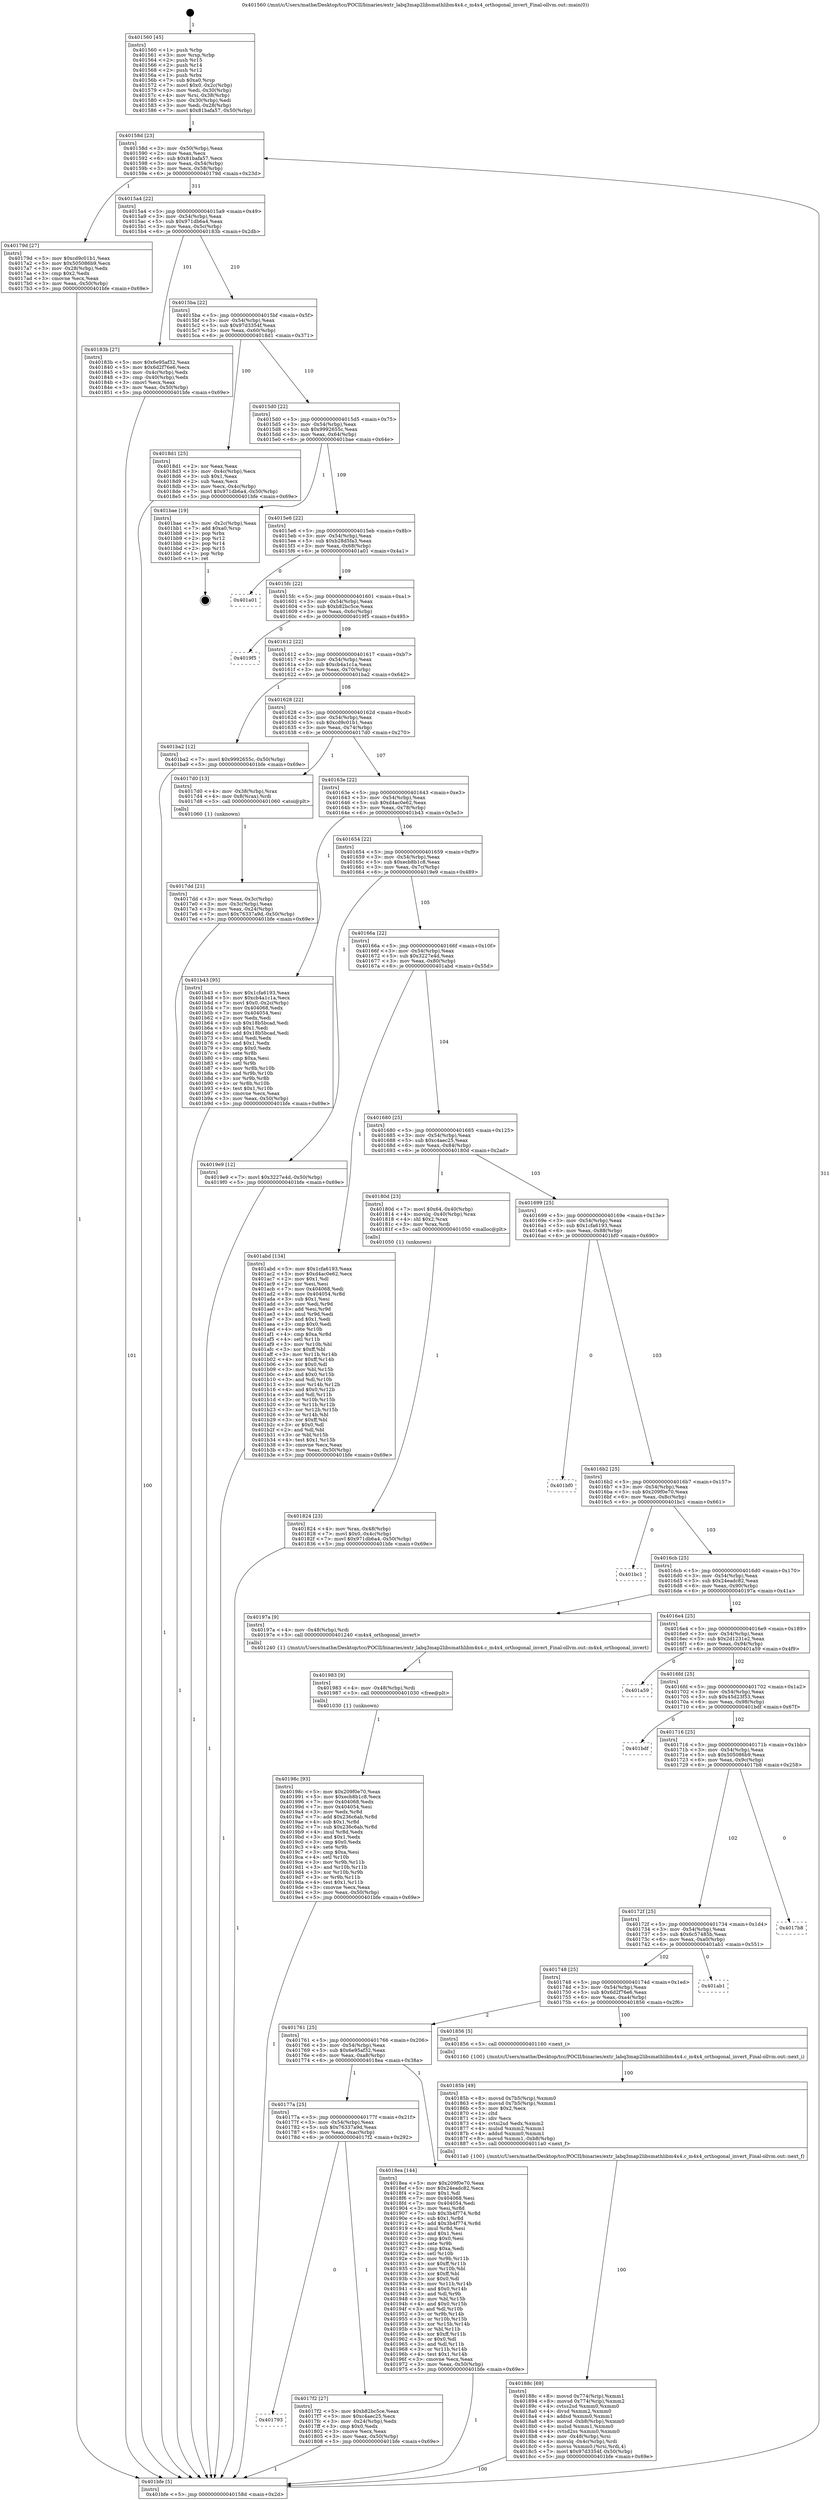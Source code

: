 digraph "0x401560" {
  label = "0x401560 (/mnt/c/Users/mathe/Desktop/tcc/POCII/binaries/extr_labq3map2libsmathlibm4x4.c_m4x4_orthogonal_invert_Final-ollvm.out::main(0))"
  labelloc = "t"
  node[shape=record]

  Entry [label="",width=0.3,height=0.3,shape=circle,fillcolor=black,style=filled]
  "0x40158d" [label="{
     0x40158d [23]\l
     | [instrs]\l
     &nbsp;&nbsp;0x40158d \<+3\>: mov -0x50(%rbp),%eax\l
     &nbsp;&nbsp;0x401590 \<+2\>: mov %eax,%ecx\l
     &nbsp;&nbsp;0x401592 \<+6\>: sub $0x81bafa57,%ecx\l
     &nbsp;&nbsp;0x401598 \<+3\>: mov %eax,-0x54(%rbp)\l
     &nbsp;&nbsp;0x40159b \<+3\>: mov %ecx,-0x58(%rbp)\l
     &nbsp;&nbsp;0x40159e \<+6\>: je 000000000040179d \<main+0x23d\>\l
  }"]
  "0x40179d" [label="{
     0x40179d [27]\l
     | [instrs]\l
     &nbsp;&nbsp;0x40179d \<+5\>: mov $0xcd9c01b1,%eax\l
     &nbsp;&nbsp;0x4017a2 \<+5\>: mov $0x505086b9,%ecx\l
     &nbsp;&nbsp;0x4017a7 \<+3\>: mov -0x28(%rbp),%edx\l
     &nbsp;&nbsp;0x4017aa \<+3\>: cmp $0x2,%edx\l
     &nbsp;&nbsp;0x4017ad \<+3\>: cmovne %ecx,%eax\l
     &nbsp;&nbsp;0x4017b0 \<+3\>: mov %eax,-0x50(%rbp)\l
     &nbsp;&nbsp;0x4017b3 \<+5\>: jmp 0000000000401bfe \<main+0x69e\>\l
  }"]
  "0x4015a4" [label="{
     0x4015a4 [22]\l
     | [instrs]\l
     &nbsp;&nbsp;0x4015a4 \<+5\>: jmp 00000000004015a9 \<main+0x49\>\l
     &nbsp;&nbsp;0x4015a9 \<+3\>: mov -0x54(%rbp),%eax\l
     &nbsp;&nbsp;0x4015ac \<+5\>: sub $0x971db6a4,%eax\l
     &nbsp;&nbsp;0x4015b1 \<+3\>: mov %eax,-0x5c(%rbp)\l
     &nbsp;&nbsp;0x4015b4 \<+6\>: je 000000000040183b \<main+0x2db\>\l
  }"]
  "0x401bfe" [label="{
     0x401bfe [5]\l
     | [instrs]\l
     &nbsp;&nbsp;0x401bfe \<+5\>: jmp 000000000040158d \<main+0x2d\>\l
  }"]
  "0x401560" [label="{
     0x401560 [45]\l
     | [instrs]\l
     &nbsp;&nbsp;0x401560 \<+1\>: push %rbp\l
     &nbsp;&nbsp;0x401561 \<+3\>: mov %rsp,%rbp\l
     &nbsp;&nbsp;0x401564 \<+2\>: push %r15\l
     &nbsp;&nbsp;0x401566 \<+2\>: push %r14\l
     &nbsp;&nbsp;0x401568 \<+2\>: push %r12\l
     &nbsp;&nbsp;0x40156a \<+1\>: push %rbx\l
     &nbsp;&nbsp;0x40156b \<+7\>: sub $0xa0,%rsp\l
     &nbsp;&nbsp;0x401572 \<+7\>: movl $0x0,-0x2c(%rbp)\l
     &nbsp;&nbsp;0x401579 \<+3\>: mov %edi,-0x30(%rbp)\l
     &nbsp;&nbsp;0x40157c \<+4\>: mov %rsi,-0x38(%rbp)\l
     &nbsp;&nbsp;0x401580 \<+3\>: mov -0x30(%rbp),%edi\l
     &nbsp;&nbsp;0x401583 \<+3\>: mov %edi,-0x28(%rbp)\l
     &nbsp;&nbsp;0x401586 \<+7\>: movl $0x81bafa57,-0x50(%rbp)\l
  }"]
  Exit [label="",width=0.3,height=0.3,shape=circle,fillcolor=black,style=filled,peripheries=2]
  "0x40183b" [label="{
     0x40183b [27]\l
     | [instrs]\l
     &nbsp;&nbsp;0x40183b \<+5\>: mov $0x6e95af32,%eax\l
     &nbsp;&nbsp;0x401840 \<+5\>: mov $0x6d2f76e6,%ecx\l
     &nbsp;&nbsp;0x401845 \<+3\>: mov -0x4c(%rbp),%edx\l
     &nbsp;&nbsp;0x401848 \<+3\>: cmp -0x40(%rbp),%edx\l
     &nbsp;&nbsp;0x40184b \<+3\>: cmovl %ecx,%eax\l
     &nbsp;&nbsp;0x40184e \<+3\>: mov %eax,-0x50(%rbp)\l
     &nbsp;&nbsp;0x401851 \<+5\>: jmp 0000000000401bfe \<main+0x69e\>\l
  }"]
  "0x4015ba" [label="{
     0x4015ba [22]\l
     | [instrs]\l
     &nbsp;&nbsp;0x4015ba \<+5\>: jmp 00000000004015bf \<main+0x5f\>\l
     &nbsp;&nbsp;0x4015bf \<+3\>: mov -0x54(%rbp),%eax\l
     &nbsp;&nbsp;0x4015c2 \<+5\>: sub $0x97d3354f,%eax\l
     &nbsp;&nbsp;0x4015c7 \<+3\>: mov %eax,-0x60(%rbp)\l
     &nbsp;&nbsp;0x4015ca \<+6\>: je 00000000004018d1 \<main+0x371\>\l
  }"]
  "0x40198c" [label="{
     0x40198c [93]\l
     | [instrs]\l
     &nbsp;&nbsp;0x40198c \<+5\>: mov $0x209f0e70,%eax\l
     &nbsp;&nbsp;0x401991 \<+5\>: mov $0xecb8b1c8,%ecx\l
     &nbsp;&nbsp;0x401996 \<+7\>: mov 0x404068,%edx\l
     &nbsp;&nbsp;0x40199d \<+7\>: mov 0x404054,%esi\l
     &nbsp;&nbsp;0x4019a4 \<+3\>: mov %edx,%r8d\l
     &nbsp;&nbsp;0x4019a7 \<+7\>: add $0x236c6ab,%r8d\l
     &nbsp;&nbsp;0x4019ae \<+4\>: sub $0x1,%r8d\l
     &nbsp;&nbsp;0x4019b2 \<+7\>: sub $0x236c6ab,%r8d\l
     &nbsp;&nbsp;0x4019b9 \<+4\>: imul %r8d,%edx\l
     &nbsp;&nbsp;0x4019bd \<+3\>: and $0x1,%edx\l
     &nbsp;&nbsp;0x4019c0 \<+3\>: cmp $0x0,%edx\l
     &nbsp;&nbsp;0x4019c3 \<+4\>: sete %r9b\l
     &nbsp;&nbsp;0x4019c7 \<+3\>: cmp $0xa,%esi\l
     &nbsp;&nbsp;0x4019ca \<+4\>: setl %r10b\l
     &nbsp;&nbsp;0x4019ce \<+3\>: mov %r9b,%r11b\l
     &nbsp;&nbsp;0x4019d1 \<+3\>: and %r10b,%r11b\l
     &nbsp;&nbsp;0x4019d4 \<+3\>: xor %r10b,%r9b\l
     &nbsp;&nbsp;0x4019d7 \<+3\>: or %r9b,%r11b\l
     &nbsp;&nbsp;0x4019da \<+4\>: test $0x1,%r11b\l
     &nbsp;&nbsp;0x4019de \<+3\>: cmovne %ecx,%eax\l
     &nbsp;&nbsp;0x4019e1 \<+3\>: mov %eax,-0x50(%rbp)\l
     &nbsp;&nbsp;0x4019e4 \<+5\>: jmp 0000000000401bfe \<main+0x69e\>\l
  }"]
  "0x4018d1" [label="{
     0x4018d1 [25]\l
     | [instrs]\l
     &nbsp;&nbsp;0x4018d1 \<+2\>: xor %eax,%eax\l
     &nbsp;&nbsp;0x4018d3 \<+3\>: mov -0x4c(%rbp),%ecx\l
     &nbsp;&nbsp;0x4018d6 \<+3\>: sub $0x1,%eax\l
     &nbsp;&nbsp;0x4018d9 \<+2\>: sub %eax,%ecx\l
     &nbsp;&nbsp;0x4018db \<+3\>: mov %ecx,-0x4c(%rbp)\l
     &nbsp;&nbsp;0x4018de \<+7\>: movl $0x971db6a4,-0x50(%rbp)\l
     &nbsp;&nbsp;0x4018e5 \<+5\>: jmp 0000000000401bfe \<main+0x69e\>\l
  }"]
  "0x4015d0" [label="{
     0x4015d0 [22]\l
     | [instrs]\l
     &nbsp;&nbsp;0x4015d0 \<+5\>: jmp 00000000004015d5 \<main+0x75\>\l
     &nbsp;&nbsp;0x4015d5 \<+3\>: mov -0x54(%rbp),%eax\l
     &nbsp;&nbsp;0x4015d8 \<+5\>: sub $0x9992655c,%eax\l
     &nbsp;&nbsp;0x4015dd \<+3\>: mov %eax,-0x64(%rbp)\l
     &nbsp;&nbsp;0x4015e0 \<+6\>: je 0000000000401bae \<main+0x64e\>\l
  }"]
  "0x401983" [label="{
     0x401983 [9]\l
     | [instrs]\l
     &nbsp;&nbsp;0x401983 \<+4\>: mov -0x48(%rbp),%rdi\l
     &nbsp;&nbsp;0x401987 \<+5\>: call 0000000000401030 \<free@plt\>\l
     | [calls]\l
     &nbsp;&nbsp;0x401030 \{1\} (unknown)\l
  }"]
  "0x401bae" [label="{
     0x401bae [19]\l
     | [instrs]\l
     &nbsp;&nbsp;0x401bae \<+3\>: mov -0x2c(%rbp),%eax\l
     &nbsp;&nbsp;0x401bb1 \<+7\>: add $0xa0,%rsp\l
     &nbsp;&nbsp;0x401bb8 \<+1\>: pop %rbx\l
     &nbsp;&nbsp;0x401bb9 \<+2\>: pop %r12\l
     &nbsp;&nbsp;0x401bbb \<+2\>: pop %r14\l
     &nbsp;&nbsp;0x401bbd \<+2\>: pop %r15\l
     &nbsp;&nbsp;0x401bbf \<+1\>: pop %rbp\l
     &nbsp;&nbsp;0x401bc0 \<+1\>: ret\l
  }"]
  "0x4015e6" [label="{
     0x4015e6 [22]\l
     | [instrs]\l
     &nbsp;&nbsp;0x4015e6 \<+5\>: jmp 00000000004015eb \<main+0x8b\>\l
     &nbsp;&nbsp;0x4015eb \<+3\>: mov -0x54(%rbp),%eax\l
     &nbsp;&nbsp;0x4015ee \<+5\>: sub $0xb28d5fa3,%eax\l
     &nbsp;&nbsp;0x4015f3 \<+3\>: mov %eax,-0x68(%rbp)\l
     &nbsp;&nbsp;0x4015f6 \<+6\>: je 0000000000401a01 \<main+0x4a1\>\l
  }"]
  "0x40188c" [label="{
     0x40188c [69]\l
     | [instrs]\l
     &nbsp;&nbsp;0x40188c \<+8\>: movsd 0x774(%rip),%xmm1\l
     &nbsp;&nbsp;0x401894 \<+8\>: movsd 0x774(%rip),%xmm2\l
     &nbsp;&nbsp;0x40189c \<+4\>: cvtss2sd %xmm0,%xmm0\l
     &nbsp;&nbsp;0x4018a0 \<+4\>: divsd %xmm2,%xmm0\l
     &nbsp;&nbsp;0x4018a4 \<+4\>: addsd %xmm0,%xmm1\l
     &nbsp;&nbsp;0x4018a8 \<+8\>: movsd -0xb8(%rbp),%xmm0\l
     &nbsp;&nbsp;0x4018b0 \<+4\>: mulsd %xmm1,%xmm0\l
     &nbsp;&nbsp;0x4018b4 \<+4\>: cvtsd2ss %xmm0,%xmm0\l
     &nbsp;&nbsp;0x4018b8 \<+4\>: mov -0x48(%rbp),%rsi\l
     &nbsp;&nbsp;0x4018bc \<+4\>: movslq -0x4c(%rbp),%rdi\l
     &nbsp;&nbsp;0x4018c0 \<+5\>: movss %xmm0,(%rsi,%rdi,4)\l
     &nbsp;&nbsp;0x4018c5 \<+7\>: movl $0x97d3354f,-0x50(%rbp)\l
     &nbsp;&nbsp;0x4018cc \<+5\>: jmp 0000000000401bfe \<main+0x69e\>\l
  }"]
  "0x401a01" [label="{
     0x401a01\l
  }", style=dashed]
  "0x4015fc" [label="{
     0x4015fc [22]\l
     | [instrs]\l
     &nbsp;&nbsp;0x4015fc \<+5\>: jmp 0000000000401601 \<main+0xa1\>\l
     &nbsp;&nbsp;0x401601 \<+3\>: mov -0x54(%rbp),%eax\l
     &nbsp;&nbsp;0x401604 \<+5\>: sub $0xb82bc5ce,%eax\l
     &nbsp;&nbsp;0x401609 \<+3\>: mov %eax,-0x6c(%rbp)\l
     &nbsp;&nbsp;0x40160c \<+6\>: je 00000000004019f5 \<main+0x495\>\l
  }"]
  "0x40185b" [label="{
     0x40185b [49]\l
     | [instrs]\l
     &nbsp;&nbsp;0x40185b \<+8\>: movsd 0x7b5(%rip),%xmm0\l
     &nbsp;&nbsp;0x401863 \<+8\>: movsd 0x7b5(%rip),%xmm1\l
     &nbsp;&nbsp;0x40186b \<+5\>: mov $0x2,%ecx\l
     &nbsp;&nbsp;0x401870 \<+1\>: cltd\l
     &nbsp;&nbsp;0x401871 \<+2\>: idiv %ecx\l
     &nbsp;&nbsp;0x401873 \<+4\>: cvtsi2sd %edx,%xmm2\l
     &nbsp;&nbsp;0x401877 \<+4\>: mulsd %xmm2,%xmm1\l
     &nbsp;&nbsp;0x40187b \<+4\>: addsd %xmm0,%xmm1\l
     &nbsp;&nbsp;0x40187f \<+8\>: movsd %xmm1,-0xb8(%rbp)\l
     &nbsp;&nbsp;0x401887 \<+5\>: call 00000000004011a0 \<next_f\>\l
     | [calls]\l
     &nbsp;&nbsp;0x4011a0 \{100\} (/mnt/c/Users/mathe/Desktop/tcc/POCII/binaries/extr_labq3map2libsmathlibm4x4.c_m4x4_orthogonal_invert_Final-ollvm.out::next_f)\l
  }"]
  "0x4019f5" [label="{
     0x4019f5\l
  }", style=dashed]
  "0x401612" [label="{
     0x401612 [22]\l
     | [instrs]\l
     &nbsp;&nbsp;0x401612 \<+5\>: jmp 0000000000401617 \<main+0xb7\>\l
     &nbsp;&nbsp;0x401617 \<+3\>: mov -0x54(%rbp),%eax\l
     &nbsp;&nbsp;0x40161a \<+5\>: sub $0xcb4a1c1a,%eax\l
     &nbsp;&nbsp;0x40161f \<+3\>: mov %eax,-0x70(%rbp)\l
     &nbsp;&nbsp;0x401622 \<+6\>: je 0000000000401ba2 \<main+0x642\>\l
  }"]
  "0x401824" [label="{
     0x401824 [23]\l
     | [instrs]\l
     &nbsp;&nbsp;0x401824 \<+4\>: mov %rax,-0x48(%rbp)\l
     &nbsp;&nbsp;0x401828 \<+7\>: movl $0x0,-0x4c(%rbp)\l
     &nbsp;&nbsp;0x40182f \<+7\>: movl $0x971db6a4,-0x50(%rbp)\l
     &nbsp;&nbsp;0x401836 \<+5\>: jmp 0000000000401bfe \<main+0x69e\>\l
  }"]
  "0x401ba2" [label="{
     0x401ba2 [12]\l
     | [instrs]\l
     &nbsp;&nbsp;0x401ba2 \<+7\>: movl $0x9992655c,-0x50(%rbp)\l
     &nbsp;&nbsp;0x401ba9 \<+5\>: jmp 0000000000401bfe \<main+0x69e\>\l
  }"]
  "0x401628" [label="{
     0x401628 [22]\l
     | [instrs]\l
     &nbsp;&nbsp;0x401628 \<+5\>: jmp 000000000040162d \<main+0xcd\>\l
     &nbsp;&nbsp;0x40162d \<+3\>: mov -0x54(%rbp),%eax\l
     &nbsp;&nbsp;0x401630 \<+5\>: sub $0xcd9c01b1,%eax\l
     &nbsp;&nbsp;0x401635 \<+3\>: mov %eax,-0x74(%rbp)\l
     &nbsp;&nbsp;0x401638 \<+6\>: je 00000000004017d0 \<main+0x270\>\l
  }"]
  "0x401793" [label="{
     0x401793\l
  }", style=dashed]
  "0x4017d0" [label="{
     0x4017d0 [13]\l
     | [instrs]\l
     &nbsp;&nbsp;0x4017d0 \<+4\>: mov -0x38(%rbp),%rax\l
     &nbsp;&nbsp;0x4017d4 \<+4\>: mov 0x8(%rax),%rdi\l
     &nbsp;&nbsp;0x4017d8 \<+5\>: call 0000000000401060 \<atoi@plt\>\l
     | [calls]\l
     &nbsp;&nbsp;0x401060 \{1\} (unknown)\l
  }"]
  "0x40163e" [label="{
     0x40163e [22]\l
     | [instrs]\l
     &nbsp;&nbsp;0x40163e \<+5\>: jmp 0000000000401643 \<main+0xe3\>\l
     &nbsp;&nbsp;0x401643 \<+3\>: mov -0x54(%rbp),%eax\l
     &nbsp;&nbsp;0x401646 \<+5\>: sub $0xd4ac0e62,%eax\l
     &nbsp;&nbsp;0x40164b \<+3\>: mov %eax,-0x78(%rbp)\l
     &nbsp;&nbsp;0x40164e \<+6\>: je 0000000000401b43 \<main+0x5e3\>\l
  }"]
  "0x4017dd" [label="{
     0x4017dd [21]\l
     | [instrs]\l
     &nbsp;&nbsp;0x4017dd \<+3\>: mov %eax,-0x3c(%rbp)\l
     &nbsp;&nbsp;0x4017e0 \<+3\>: mov -0x3c(%rbp),%eax\l
     &nbsp;&nbsp;0x4017e3 \<+3\>: mov %eax,-0x24(%rbp)\l
     &nbsp;&nbsp;0x4017e6 \<+7\>: movl $0x76337a9d,-0x50(%rbp)\l
     &nbsp;&nbsp;0x4017ed \<+5\>: jmp 0000000000401bfe \<main+0x69e\>\l
  }"]
  "0x4017f2" [label="{
     0x4017f2 [27]\l
     | [instrs]\l
     &nbsp;&nbsp;0x4017f2 \<+5\>: mov $0xb82bc5ce,%eax\l
     &nbsp;&nbsp;0x4017f7 \<+5\>: mov $0xc4aec25,%ecx\l
     &nbsp;&nbsp;0x4017fc \<+3\>: mov -0x24(%rbp),%edx\l
     &nbsp;&nbsp;0x4017ff \<+3\>: cmp $0x0,%edx\l
     &nbsp;&nbsp;0x401802 \<+3\>: cmove %ecx,%eax\l
     &nbsp;&nbsp;0x401805 \<+3\>: mov %eax,-0x50(%rbp)\l
     &nbsp;&nbsp;0x401808 \<+5\>: jmp 0000000000401bfe \<main+0x69e\>\l
  }"]
  "0x401b43" [label="{
     0x401b43 [95]\l
     | [instrs]\l
     &nbsp;&nbsp;0x401b43 \<+5\>: mov $0x1cfa6193,%eax\l
     &nbsp;&nbsp;0x401b48 \<+5\>: mov $0xcb4a1c1a,%ecx\l
     &nbsp;&nbsp;0x401b4d \<+7\>: movl $0x0,-0x2c(%rbp)\l
     &nbsp;&nbsp;0x401b54 \<+7\>: mov 0x404068,%edx\l
     &nbsp;&nbsp;0x401b5b \<+7\>: mov 0x404054,%esi\l
     &nbsp;&nbsp;0x401b62 \<+2\>: mov %edx,%edi\l
     &nbsp;&nbsp;0x401b64 \<+6\>: sub $0x18b5bcad,%edi\l
     &nbsp;&nbsp;0x401b6a \<+3\>: sub $0x1,%edi\l
     &nbsp;&nbsp;0x401b6d \<+6\>: add $0x18b5bcad,%edi\l
     &nbsp;&nbsp;0x401b73 \<+3\>: imul %edi,%edx\l
     &nbsp;&nbsp;0x401b76 \<+3\>: and $0x1,%edx\l
     &nbsp;&nbsp;0x401b79 \<+3\>: cmp $0x0,%edx\l
     &nbsp;&nbsp;0x401b7c \<+4\>: sete %r8b\l
     &nbsp;&nbsp;0x401b80 \<+3\>: cmp $0xa,%esi\l
     &nbsp;&nbsp;0x401b83 \<+4\>: setl %r9b\l
     &nbsp;&nbsp;0x401b87 \<+3\>: mov %r8b,%r10b\l
     &nbsp;&nbsp;0x401b8a \<+3\>: and %r9b,%r10b\l
     &nbsp;&nbsp;0x401b8d \<+3\>: xor %r9b,%r8b\l
     &nbsp;&nbsp;0x401b90 \<+3\>: or %r8b,%r10b\l
     &nbsp;&nbsp;0x401b93 \<+4\>: test $0x1,%r10b\l
     &nbsp;&nbsp;0x401b97 \<+3\>: cmovne %ecx,%eax\l
     &nbsp;&nbsp;0x401b9a \<+3\>: mov %eax,-0x50(%rbp)\l
     &nbsp;&nbsp;0x401b9d \<+5\>: jmp 0000000000401bfe \<main+0x69e\>\l
  }"]
  "0x401654" [label="{
     0x401654 [22]\l
     | [instrs]\l
     &nbsp;&nbsp;0x401654 \<+5\>: jmp 0000000000401659 \<main+0xf9\>\l
     &nbsp;&nbsp;0x401659 \<+3\>: mov -0x54(%rbp),%eax\l
     &nbsp;&nbsp;0x40165c \<+5\>: sub $0xecb8b1c8,%eax\l
     &nbsp;&nbsp;0x401661 \<+3\>: mov %eax,-0x7c(%rbp)\l
     &nbsp;&nbsp;0x401664 \<+6\>: je 00000000004019e9 \<main+0x489\>\l
  }"]
  "0x40177a" [label="{
     0x40177a [25]\l
     | [instrs]\l
     &nbsp;&nbsp;0x40177a \<+5\>: jmp 000000000040177f \<main+0x21f\>\l
     &nbsp;&nbsp;0x40177f \<+3\>: mov -0x54(%rbp),%eax\l
     &nbsp;&nbsp;0x401782 \<+5\>: sub $0x76337a9d,%eax\l
     &nbsp;&nbsp;0x401787 \<+6\>: mov %eax,-0xac(%rbp)\l
     &nbsp;&nbsp;0x40178d \<+6\>: je 00000000004017f2 \<main+0x292\>\l
  }"]
  "0x4019e9" [label="{
     0x4019e9 [12]\l
     | [instrs]\l
     &nbsp;&nbsp;0x4019e9 \<+7\>: movl $0x3227e4d,-0x50(%rbp)\l
     &nbsp;&nbsp;0x4019f0 \<+5\>: jmp 0000000000401bfe \<main+0x69e\>\l
  }"]
  "0x40166a" [label="{
     0x40166a [22]\l
     | [instrs]\l
     &nbsp;&nbsp;0x40166a \<+5\>: jmp 000000000040166f \<main+0x10f\>\l
     &nbsp;&nbsp;0x40166f \<+3\>: mov -0x54(%rbp),%eax\l
     &nbsp;&nbsp;0x401672 \<+5\>: sub $0x3227e4d,%eax\l
     &nbsp;&nbsp;0x401677 \<+3\>: mov %eax,-0x80(%rbp)\l
     &nbsp;&nbsp;0x40167a \<+6\>: je 0000000000401abd \<main+0x55d\>\l
  }"]
  "0x4018ea" [label="{
     0x4018ea [144]\l
     | [instrs]\l
     &nbsp;&nbsp;0x4018ea \<+5\>: mov $0x209f0e70,%eax\l
     &nbsp;&nbsp;0x4018ef \<+5\>: mov $0x24eadc82,%ecx\l
     &nbsp;&nbsp;0x4018f4 \<+2\>: mov $0x1,%dl\l
     &nbsp;&nbsp;0x4018f6 \<+7\>: mov 0x404068,%esi\l
     &nbsp;&nbsp;0x4018fd \<+7\>: mov 0x404054,%edi\l
     &nbsp;&nbsp;0x401904 \<+3\>: mov %esi,%r8d\l
     &nbsp;&nbsp;0x401907 \<+7\>: sub $0x3b4f774,%r8d\l
     &nbsp;&nbsp;0x40190e \<+4\>: sub $0x1,%r8d\l
     &nbsp;&nbsp;0x401912 \<+7\>: add $0x3b4f774,%r8d\l
     &nbsp;&nbsp;0x401919 \<+4\>: imul %r8d,%esi\l
     &nbsp;&nbsp;0x40191d \<+3\>: and $0x1,%esi\l
     &nbsp;&nbsp;0x401920 \<+3\>: cmp $0x0,%esi\l
     &nbsp;&nbsp;0x401923 \<+4\>: sete %r9b\l
     &nbsp;&nbsp;0x401927 \<+3\>: cmp $0xa,%edi\l
     &nbsp;&nbsp;0x40192a \<+4\>: setl %r10b\l
     &nbsp;&nbsp;0x40192e \<+3\>: mov %r9b,%r11b\l
     &nbsp;&nbsp;0x401931 \<+4\>: xor $0xff,%r11b\l
     &nbsp;&nbsp;0x401935 \<+3\>: mov %r10b,%bl\l
     &nbsp;&nbsp;0x401938 \<+3\>: xor $0xff,%bl\l
     &nbsp;&nbsp;0x40193b \<+3\>: xor $0x0,%dl\l
     &nbsp;&nbsp;0x40193e \<+3\>: mov %r11b,%r14b\l
     &nbsp;&nbsp;0x401941 \<+4\>: and $0x0,%r14b\l
     &nbsp;&nbsp;0x401945 \<+3\>: and %dl,%r9b\l
     &nbsp;&nbsp;0x401948 \<+3\>: mov %bl,%r15b\l
     &nbsp;&nbsp;0x40194b \<+4\>: and $0x0,%r15b\l
     &nbsp;&nbsp;0x40194f \<+3\>: and %dl,%r10b\l
     &nbsp;&nbsp;0x401952 \<+3\>: or %r9b,%r14b\l
     &nbsp;&nbsp;0x401955 \<+3\>: or %r10b,%r15b\l
     &nbsp;&nbsp;0x401958 \<+3\>: xor %r15b,%r14b\l
     &nbsp;&nbsp;0x40195b \<+3\>: or %bl,%r11b\l
     &nbsp;&nbsp;0x40195e \<+4\>: xor $0xff,%r11b\l
     &nbsp;&nbsp;0x401962 \<+3\>: or $0x0,%dl\l
     &nbsp;&nbsp;0x401965 \<+3\>: and %dl,%r11b\l
     &nbsp;&nbsp;0x401968 \<+3\>: or %r11b,%r14b\l
     &nbsp;&nbsp;0x40196b \<+4\>: test $0x1,%r14b\l
     &nbsp;&nbsp;0x40196f \<+3\>: cmovne %ecx,%eax\l
     &nbsp;&nbsp;0x401972 \<+3\>: mov %eax,-0x50(%rbp)\l
     &nbsp;&nbsp;0x401975 \<+5\>: jmp 0000000000401bfe \<main+0x69e\>\l
  }"]
  "0x401abd" [label="{
     0x401abd [134]\l
     | [instrs]\l
     &nbsp;&nbsp;0x401abd \<+5\>: mov $0x1cfa6193,%eax\l
     &nbsp;&nbsp;0x401ac2 \<+5\>: mov $0xd4ac0e62,%ecx\l
     &nbsp;&nbsp;0x401ac7 \<+2\>: mov $0x1,%dl\l
     &nbsp;&nbsp;0x401ac9 \<+2\>: xor %esi,%esi\l
     &nbsp;&nbsp;0x401acb \<+7\>: mov 0x404068,%edi\l
     &nbsp;&nbsp;0x401ad2 \<+8\>: mov 0x404054,%r8d\l
     &nbsp;&nbsp;0x401ada \<+3\>: sub $0x1,%esi\l
     &nbsp;&nbsp;0x401add \<+3\>: mov %edi,%r9d\l
     &nbsp;&nbsp;0x401ae0 \<+3\>: add %esi,%r9d\l
     &nbsp;&nbsp;0x401ae3 \<+4\>: imul %r9d,%edi\l
     &nbsp;&nbsp;0x401ae7 \<+3\>: and $0x1,%edi\l
     &nbsp;&nbsp;0x401aea \<+3\>: cmp $0x0,%edi\l
     &nbsp;&nbsp;0x401aed \<+4\>: sete %r10b\l
     &nbsp;&nbsp;0x401af1 \<+4\>: cmp $0xa,%r8d\l
     &nbsp;&nbsp;0x401af5 \<+4\>: setl %r11b\l
     &nbsp;&nbsp;0x401af9 \<+3\>: mov %r10b,%bl\l
     &nbsp;&nbsp;0x401afc \<+3\>: xor $0xff,%bl\l
     &nbsp;&nbsp;0x401aff \<+3\>: mov %r11b,%r14b\l
     &nbsp;&nbsp;0x401b02 \<+4\>: xor $0xff,%r14b\l
     &nbsp;&nbsp;0x401b06 \<+3\>: xor $0x0,%dl\l
     &nbsp;&nbsp;0x401b09 \<+3\>: mov %bl,%r15b\l
     &nbsp;&nbsp;0x401b0c \<+4\>: and $0x0,%r15b\l
     &nbsp;&nbsp;0x401b10 \<+3\>: and %dl,%r10b\l
     &nbsp;&nbsp;0x401b13 \<+3\>: mov %r14b,%r12b\l
     &nbsp;&nbsp;0x401b16 \<+4\>: and $0x0,%r12b\l
     &nbsp;&nbsp;0x401b1a \<+3\>: and %dl,%r11b\l
     &nbsp;&nbsp;0x401b1d \<+3\>: or %r10b,%r15b\l
     &nbsp;&nbsp;0x401b20 \<+3\>: or %r11b,%r12b\l
     &nbsp;&nbsp;0x401b23 \<+3\>: xor %r12b,%r15b\l
     &nbsp;&nbsp;0x401b26 \<+3\>: or %r14b,%bl\l
     &nbsp;&nbsp;0x401b29 \<+3\>: xor $0xff,%bl\l
     &nbsp;&nbsp;0x401b2c \<+3\>: or $0x0,%dl\l
     &nbsp;&nbsp;0x401b2f \<+2\>: and %dl,%bl\l
     &nbsp;&nbsp;0x401b31 \<+3\>: or %bl,%r15b\l
     &nbsp;&nbsp;0x401b34 \<+4\>: test $0x1,%r15b\l
     &nbsp;&nbsp;0x401b38 \<+3\>: cmovne %ecx,%eax\l
     &nbsp;&nbsp;0x401b3b \<+3\>: mov %eax,-0x50(%rbp)\l
     &nbsp;&nbsp;0x401b3e \<+5\>: jmp 0000000000401bfe \<main+0x69e\>\l
  }"]
  "0x401680" [label="{
     0x401680 [25]\l
     | [instrs]\l
     &nbsp;&nbsp;0x401680 \<+5\>: jmp 0000000000401685 \<main+0x125\>\l
     &nbsp;&nbsp;0x401685 \<+3\>: mov -0x54(%rbp),%eax\l
     &nbsp;&nbsp;0x401688 \<+5\>: sub $0xc4aec25,%eax\l
     &nbsp;&nbsp;0x40168d \<+6\>: mov %eax,-0x84(%rbp)\l
     &nbsp;&nbsp;0x401693 \<+6\>: je 000000000040180d \<main+0x2ad\>\l
  }"]
  "0x401761" [label="{
     0x401761 [25]\l
     | [instrs]\l
     &nbsp;&nbsp;0x401761 \<+5\>: jmp 0000000000401766 \<main+0x206\>\l
     &nbsp;&nbsp;0x401766 \<+3\>: mov -0x54(%rbp),%eax\l
     &nbsp;&nbsp;0x401769 \<+5\>: sub $0x6e95af32,%eax\l
     &nbsp;&nbsp;0x40176e \<+6\>: mov %eax,-0xa8(%rbp)\l
     &nbsp;&nbsp;0x401774 \<+6\>: je 00000000004018ea \<main+0x38a\>\l
  }"]
  "0x40180d" [label="{
     0x40180d [23]\l
     | [instrs]\l
     &nbsp;&nbsp;0x40180d \<+7\>: movl $0x64,-0x40(%rbp)\l
     &nbsp;&nbsp;0x401814 \<+4\>: movslq -0x40(%rbp),%rax\l
     &nbsp;&nbsp;0x401818 \<+4\>: shl $0x2,%rax\l
     &nbsp;&nbsp;0x40181c \<+3\>: mov %rax,%rdi\l
     &nbsp;&nbsp;0x40181f \<+5\>: call 0000000000401050 \<malloc@plt\>\l
     | [calls]\l
     &nbsp;&nbsp;0x401050 \{1\} (unknown)\l
  }"]
  "0x401699" [label="{
     0x401699 [25]\l
     | [instrs]\l
     &nbsp;&nbsp;0x401699 \<+5\>: jmp 000000000040169e \<main+0x13e\>\l
     &nbsp;&nbsp;0x40169e \<+3\>: mov -0x54(%rbp),%eax\l
     &nbsp;&nbsp;0x4016a1 \<+5\>: sub $0x1cfa6193,%eax\l
     &nbsp;&nbsp;0x4016a6 \<+6\>: mov %eax,-0x88(%rbp)\l
     &nbsp;&nbsp;0x4016ac \<+6\>: je 0000000000401bf0 \<main+0x690\>\l
  }"]
  "0x401856" [label="{
     0x401856 [5]\l
     | [instrs]\l
     &nbsp;&nbsp;0x401856 \<+5\>: call 0000000000401160 \<next_i\>\l
     | [calls]\l
     &nbsp;&nbsp;0x401160 \{100\} (/mnt/c/Users/mathe/Desktop/tcc/POCII/binaries/extr_labq3map2libsmathlibm4x4.c_m4x4_orthogonal_invert_Final-ollvm.out::next_i)\l
  }"]
  "0x401bf0" [label="{
     0x401bf0\l
  }", style=dashed]
  "0x4016b2" [label="{
     0x4016b2 [25]\l
     | [instrs]\l
     &nbsp;&nbsp;0x4016b2 \<+5\>: jmp 00000000004016b7 \<main+0x157\>\l
     &nbsp;&nbsp;0x4016b7 \<+3\>: mov -0x54(%rbp),%eax\l
     &nbsp;&nbsp;0x4016ba \<+5\>: sub $0x209f0e70,%eax\l
     &nbsp;&nbsp;0x4016bf \<+6\>: mov %eax,-0x8c(%rbp)\l
     &nbsp;&nbsp;0x4016c5 \<+6\>: je 0000000000401bc1 \<main+0x661\>\l
  }"]
  "0x401748" [label="{
     0x401748 [25]\l
     | [instrs]\l
     &nbsp;&nbsp;0x401748 \<+5\>: jmp 000000000040174d \<main+0x1ed\>\l
     &nbsp;&nbsp;0x40174d \<+3\>: mov -0x54(%rbp),%eax\l
     &nbsp;&nbsp;0x401750 \<+5\>: sub $0x6d2f76e6,%eax\l
     &nbsp;&nbsp;0x401755 \<+6\>: mov %eax,-0xa4(%rbp)\l
     &nbsp;&nbsp;0x40175b \<+6\>: je 0000000000401856 \<main+0x2f6\>\l
  }"]
  "0x401bc1" [label="{
     0x401bc1\l
  }", style=dashed]
  "0x4016cb" [label="{
     0x4016cb [25]\l
     | [instrs]\l
     &nbsp;&nbsp;0x4016cb \<+5\>: jmp 00000000004016d0 \<main+0x170\>\l
     &nbsp;&nbsp;0x4016d0 \<+3\>: mov -0x54(%rbp),%eax\l
     &nbsp;&nbsp;0x4016d3 \<+5\>: sub $0x24eadc82,%eax\l
     &nbsp;&nbsp;0x4016d8 \<+6\>: mov %eax,-0x90(%rbp)\l
     &nbsp;&nbsp;0x4016de \<+6\>: je 000000000040197a \<main+0x41a\>\l
  }"]
  "0x401ab1" [label="{
     0x401ab1\l
  }", style=dashed]
  "0x40197a" [label="{
     0x40197a [9]\l
     | [instrs]\l
     &nbsp;&nbsp;0x40197a \<+4\>: mov -0x48(%rbp),%rdi\l
     &nbsp;&nbsp;0x40197e \<+5\>: call 0000000000401240 \<m4x4_orthogonal_invert\>\l
     | [calls]\l
     &nbsp;&nbsp;0x401240 \{1\} (/mnt/c/Users/mathe/Desktop/tcc/POCII/binaries/extr_labq3map2libsmathlibm4x4.c_m4x4_orthogonal_invert_Final-ollvm.out::m4x4_orthogonal_invert)\l
  }"]
  "0x4016e4" [label="{
     0x4016e4 [25]\l
     | [instrs]\l
     &nbsp;&nbsp;0x4016e4 \<+5\>: jmp 00000000004016e9 \<main+0x189\>\l
     &nbsp;&nbsp;0x4016e9 \<+3\>: mov -0x54(%rbp),%eax\l
     &nbsp;&nbsp;0x4016ec \<+5\>: sub $0x2d1231e2,%eax\l
     &nbsp;&nbsp;0x4016f1 \<+6\>: mov %eax,-0x94(%rbp)\l
     &nbsp;&nbsp;0x4016f7 \<+6\>: je 0000000000401a59 \<main+0x4f9\>\l
  }"]
  "0x40172f" [label="{
     0x40172f [25]\l
     | [instrs]\l
     &nbsp;&nbsp;0x40172f \<+5\>: jmp 0000000000401734 \<main+0x1d4\>\l
     &nbsp;&nbsp;0x401734 \<+3\>: mov -0x54(%rbp),%eax\l
     &nbsp;&nbsp;0x401737 \<+5\>: sub $0x6c57485b,%eax\l
     &nbsp;&nbsp;0x40173c \<+6\>: mov %eax,-0xa0(%rbp)\l
     &nbsp;&nbsp;0x401742 \<+6\>: je 0000000000401ab1 \<main+0x551\>\l
  }"]
  "0x401a59" [label="{
     0x401a59\l
  }", style=dashed]
  "0x4016fd" [label="{
     0x4016fd [25]\l
     | [instrs]\l
     &nbsp;&nbsp;0x4016fd \<+5\>: jmp 0000000000401702 \<main+0x1a2\>\l
     &nbsp;&nbsp;0x401702 \<+3\>: mov -0x54(%rbp),%eax\l
     &nbsp;&nbsp;0x401705 \<+5\>: sub $0x45d23f53,%eax\l
     &nbsp;&nbsp;0x40170a \<+6\>: mov %eax,-0x98(%rbp)\l
     &nbsp;&nbsp;0x401710 \<+6\>: je 0000000000401bdf \<main+0x67f\>\l
  }"]
  "0x4017b8" [label="{
     0x4017b8\l
  }", style=dashed]
  "0x401bdf" [label="{
     0x401bdf\l
  }", style=dashed]
  "0x401716" [label="{
     0x401716 [25]\l
     | [instrs]\l
     &nbsp;&nbsp;0x401716 \<+5\>: jmp 000000000040171b \<main+0x1bb\>\l
     &nbsp;&nbsp;0x40171b \<+3\>: mov -0x54(%rbp),%eax\l
     &nbsp;&nbsp;0x40171e \<+5\>: sub $0x505086b9,%eax\l
     &nbsp;&nbsp;0x401723 \<+6\>: mov %eax,-0x9c(%rbp)\l
     &nbsp;&nbsp;0x401729 \<+6\>: je 00000000004017b8 \<main+0x258\>\l
  }"]
  Entry -> "0x401560" [label=" 1"]
  "0x40158d" -> "0x40179d" [label=" 1"]
  "0x40158d" -> "0x4015a4" [label=" 311"]
  "0x40179d" -> "0x401bfe" [label=" 1"]
  "0x401560" -> "0x40158d" [label=" 1"]
  "0x401bfe" -> "0x40158d" [label=" 311"]
  "0x401bae" -> Exit [label=" 1"]
  "0x4015a4" -> "0x40183b" [label=" 101"]
  "0x4015a4" -> "0x4015ba" [label=" 210"]
  "0x401ba2" -> "0x401bfe" [label=" 1"]
  "0x4015ba" -> "0x4018d1" [label=" 100"]
  "0x4015ba" -> "0x4015d0" [label=" 110"]
  "0x401b43" -> "0x401bfe" [label=" 1"]
  "0x4015d0" -> "0x401bae" [label=" 1"]
  "0x4015d0" -> "0x4015e6" [label=" 109"]
  "0x401abd" -> "0x401bfe" [label=" 1"]
  "0x4015e6" -> "0x401a01" [label=" 0"]
  "0x4015e6" -> "0x4015fc" [label=" 109"]
  "0x4019e9" -> "0x401bfe" [label=" 1"]
  "0x4015fc" -> "0x4019f5" [label=" 0"]
  "0x4015fc" -> "0x401612" [label=" 109"]
  "0x40198c" -> "0x401bfe" [label=" 1"]
  "0x401612" -> "0x401ba2" [label=" 1"]
  "0x401612" -> "0x401628" [label=" 108"]
  "0x401983" -> "0x40198c" [label=" 1"]
  "0x401628" -> "0x4017d0" [label=" 1"]
  "0x401628" -> "0x40163e" [label=" 107"]
  "0x4017d0" -> "0x4017dd" [label=" 1"]
  "0x4017dd" -> "0x401bfe" [label=" 1"]
  "0x40197a" -> "0x401983" [label=" 1"]
  "0x40163e" -> "0x401b43" [label=" 1"]
  "0x40163e" -> "0x401654" [label=" 106"]
  "0x4018ea" -> "0x401bfe" [label=" 1"]
  "0x401654" -> "0x4019e9" [label=" 1"]
  "0x401654" -> "0x40166a" [label=" 105"]
  "0x40188c" -> "0x401bfe" [label=" 100"]
  "0x40166a" -> "0x401abd" [label=" 1"]
  "0x40166a" -> "0x401680" [label=" 104"]
  "0x40185b" -> "0x40188c" [label=" 100"]
  "0x401680" -> "0x40180d" [label=" 1"]
  "0x401680" -> "0x401699" [label=" 103"]
  "0x40183b" -> "0x401bfe" [label=" 101"]
  "0x401699" -> "0x401bf0" [label=" 0"]
  "0x401699" -> "0x4016b2" [label=" 103"]
  "0x401824" -> "0x401bfe" [label=" 1"]
  "0x4016b2" -> "0x401bc1" [label=" 0"]
  "0x4016b2" -> "0x4016cb" [label=" 103"]
  "0x4017f2" -> "0x401bfe" [label=" 1"]
  "0x4016cb" -> "0x40197a" [label=" 1"]
  "0x4016cb" -> "0x4016e4" [label=" 102"]
  "0x40177a" -> "0x401793" [label=" 0"]
  "0x4016e4" -> "0x401a59" [label=" 0"]
  "0x4016e4" -> "0x4016fd" [label=" 102"]
  "0x4018d1" -> "0x401bfe" [label=" 100"]
  "0x4016fd" -> "0x401bdf" [label=" 0"]
  "0x4016fd" -> "0x401716" [label=" 102"]
  "0x401761" -> "0x40177a" [label=" 1"]
  "0x401716" -> "0x4017b8" [label=" 0"]
  "0x401716" -> "0x40172f" [label=" 102"]
  "0x40177a" -> "0x4017f2" [label=" 1"]
  "0x40172f" -> "0x401ab1" [label=" 0"]
  "0x40172f" -> "0x401748" [label=" 102"]
  "0x40180d" -> "0x401824" [label=" 1"]
  "0x401748" -> "0x401856" [label=" 100"]
  "0x401748" -> "0x401761" [label=" 2"]
  "0x401856" -> "0x40185b" [label=" 100"]
  "0x401761" -> "0x4018ea" [label=" 1"]
}
